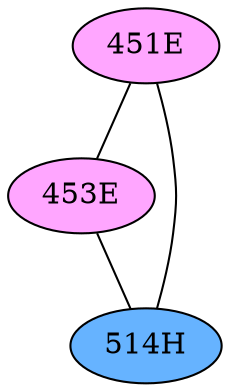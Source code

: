 // The Round Table
graph {
	"451E" [fillcolor="#FFA6FF" style=radial]
	"453E" [fillcolor="#FFA6FF" style=radial]
	"451E" -- "453E" [penwidth=1]
	"451E" [fillcolor="#FFA6FF" style=radial]
	"514H" [fillcolor="#66B3FF" style=radial]
	"451E" -- "514H" [penwidth=1]
	"453E" [fillcolor="#FFA6FF" style=radial]
	"514H" [fillcolor="#66B3FF" style=radial]
	"453E" -- "514H" [penwidth=1]
}
